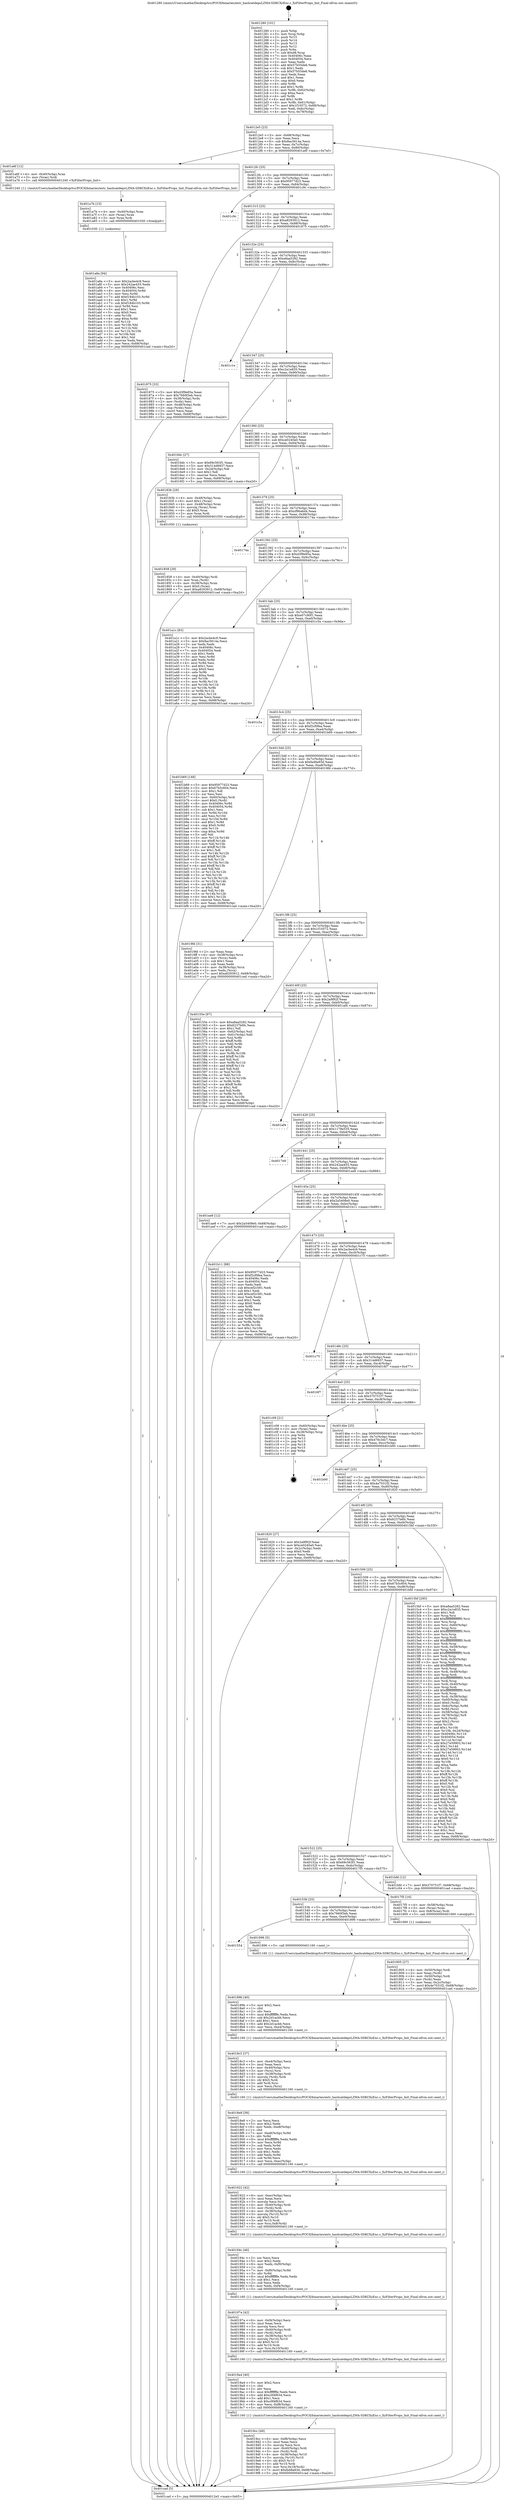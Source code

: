 digraph "0x401280" {
  label = "0x401280 (/mnt/c/Users/mathe/Desktop/tcc/POCII/binaries/extr_hashcatdepsLZMA-SDKCXzEnc.c_XzFilterProps_Init_Final-ollvm.out::main(0))"
  labelloc = "t"
  node[shape=record]

  Entry [label="",width=0.3,height=0.3,shape=circle,fillcolor=black,style=filled]
  "0x4012e5" [label="{
     0x4012e5 [23]\l
     | [instrs]\l
     &nbsp;&nbsp;0x4012e5 \<+3\>: mov -0x68(%rbp),%eax\l
     &nbsp;&nbsp;0x4012e8 \<+2\>: mov %eax,%ecx\l
     &nbsp;&nbsp;0x4012ea \<+6\>: sub $0x8ac5614a,%ecx\l
     &nbsp;&nbsp;0x4012f0 \<+3\>: mov %eax,-0x7c(%rbp)\l
     &nbsp;&nbsp;0x4012f3 \<+3\>: mov %ecx,-0x80(%rbp)\l
     &nbsp;&nbsp;0x4012f6 \<+6\>: je 0000000000401a6f \<main+0x7ef\>\l
  }"]
  "0x401a6f" [label="{
     0x401a6f [12]\l
     | [instrs]\l
     &nbsp;&nbsp;0x401a6f \<+4\>: mov -0x40(%rbp),%rax\l
     &nbsp;&nbsp;0x401a73 \<+3\>: mov (%rax),%rdi\l
     &nbsp;&nbsp;0x401a76 \<+5\>: call 0000000000401240 \<XzFilterProps_Init\>\l
     | [calls]\l
     &nbsp;&nbsp;0x401240 \{1\} (/mnt/c/Users/mathe/Desktop/tcc/POCII/binaries/extr_hashcatdepsLZMA-SDKCXzEnc.c_XzFilterProps_Init_Final-ollvm.out::XzFilterProps_Init)\l
  }"]
  "0x4012fc" [label="{
     0x4012fc [25]\l
     | [instrs]\l
     &nbsp;&nbsp;0x4012fc \<+5\>: jmp 0000000000401301 \<main+0x81\>\l
     &nbsp;&nbsp;0x401301 \<+3\>: mov -0x7c(%rbp),%eax\l
     &nbsp;&nbsp;0x401304 \<+5\>: sub $0x95977d23,%eax\l
     &nbsp;&nbsp;0x401309 \<+6\>: mov %eax,-0x84(%rbp)\l
     &nbsp;&nbsp;0x40130f \<+6\>: je 0000000000401c9c \<main+0xa1c\>\l
  }"]
  Exit [label="",width=0.3,height=0.3,shape=circle,fillcolor=black,style=filled,peripheries=2]
  "0x401c9c" [label="{
     0x401c9c\l
  }", style=dashed]
  "0x401315" [label="{
     0x401315 [25]\l
     | [instrs]\l
     &nbsp;&nbsp;0x401315 \<+5\>: jmp 000000000040131a \<main+0x9a\>\l
     &nbsp;&nbsp;0x40131a \<+3\>: mov -0x7c(%rbp),%eax\l
     &nbsp;&nbsp;0x40131d \<+5\>: sub $0xa8293912,%eax\l
     &nbsp;&nbsp;0x401322 \<+6\>: mov %eax,-0x88(%rbp)\l
     &nbsp;&nbsp;0x401328 \<+6\>: je 0000000000401875 \<main+0x5f5\>\l
  }"]
  "0x401a8a" [label="{
     0x401a8a [94]\l
     | [instrs]\l
     &nbsp;&nbsp;0x401a8a \<+5\>: mov $0x2acbe4c9,%ecx\l
     &nbsp;&nbsp;0x401a8f \<+5\>: mov $0x242ae455,%edx\l
     &nbsp;&nbsp;0x401a94 \<+7\>: mov 0x40406c,%esi\l
     &nbsp;&nbsp;0x401a9b \<+8\>: mov 0x404054,%r8d\l
     &nbsp;&nbsp;0x401aa3 \<+3\>: mov %esi,%r9d\l
     &nbsp;&nbsp;0x401aa6 \<+7\>: add $0xf184b103,%r9d\l
     &nbsp;&nbsp;0x401aad \<+4\>: sub $0x1,%r9d\l
     &nbsp;&nbsp;0x401ab1 \<+7\>: sub $0xf184b103,%r9d\l
     &nbsp;&nbsp;0x401ab8 \<+4\>: imul %r9d,%esi\l
     &nbsp;&nbsp;0x401abc \<+3\>: and $0x1,%esi\l
     &nbsp;&nbsp;0x401abf \<+3\>: cmp $0x0,%esi\l
     &nbsp;&nbsp;0x401ac2 \<+4\>: sete %r10b\l
     &nbsp;&nbsp;0x401ac6 \<+4\>: cmp $0xa,%r8d\l
     &nbsp;&nbsp;0x401aca \<+4\>: setl %r11b\l
     &nbsp;&nbsp;0x401ace \<+3\>: mov %r10b,%bl\l
     &nbsp;&nbsp;0x401ad1 \<+3\>: and %r11b,%bl\l
     &nbsp;&nbsp;0x401ad4 \<+3\>: xor %r11b,%r10b\l
     &nbsp;&nbsp;0x401ad7 \<+3\>: or %r10b,%bl\l
     &nbsp;&nbsp;0x401ada \<+3\>: test $0x1,%bl\l
     &nbsp;&nbsp;0x401add \<+3\>: cmovne %edx,%ecx\l
     &nbsp;&nbsp;0x401ae0 \<+3\>: mov %ecx,-0x68(%rbp)\l
     &nbsp;&nbsp;0x401ae3 \<+5\>: jmp 0000000000401cad \<main+0xa2d\>\l
  }"]
  "0x401875" [label="{
     0x401875 [33]\l
     | [instrs]\l
     &nbsp;&nbsp;0x401875 \<+5\>: mov $0xd3f9e85a,%eax\l
     &nbsp;&nbsp;0x40187a \<+5\>: mov $0x7660f3eb,%ecx\l
     &nbsp;&nbsp;0x40187f \<+4\>: mov -0x38(%rbp),%rdx\l
     &nbsp;&nbsp;0x401883 \<+2\>: mov (%rdx),%esi\l
     &nbsp;&nbsp;0x401885 \<+4\>: mov -0x48(%rbp),%rdx\l
     &nbsp;&nbsp;0x401889 \<+2\>: cmp (%rdx),%esi\l
     &nbsp;&nbsp;0x40188b \<+3\>: cmovl %ecx,%eax\l
     &nbsp;&nbsp;0x40188e \<+3\>: mov %eax,-0x68(%rbp)\l
     &nbsp;&nbsp;0x401891 \<+5\>: jmp 0000000000401cad \<main+0xa2d\>\l
  }"]
  "0x40132e" [label="{
     0x40132e [25]\l
     | [instrs]\l
     &nbsp;&nbsp;0x40132e \<+5\>: jmp 0000000000401333 \<main+0xb3\>\l
     &nbsp;&nbsp;0x401333 \<+3\>: mov -0x7c(%rbp),%eax\l
     &nbsp;&nbsp;0x401336 \<+5\>: sub $0xa8aa5282,%eax\l
     &nbsp;&nbsp;0x40133b \<+6\>: mov %eax,-0x8c(%rbp)\l
     &nbsp;&nbsp;0x401341 \<+6\>: je 0000000000401c1e \<main+0x99e\>\l
  }"]
  "0x401a7b" [label="{
     0x401a7b [15]\l
     | [instrs]\l
     &nbsp;&nbsp;0x401a7b \<+4\>: mov -0x40(%rbp),%rax\l
     &nbsp;&nbsp;0x401a7f \<+3\>: mov (%rax),%rax\l
     &nbsp;&nbsp;0x401a82 \<+3\>: mov %rax,%rdi\l
     &nbsp;&nbsp;0x401a85 \<+5\>: call 0000000000401030 \<free@plt\>\l
     | [calls]\l
     &nbsp;&nbsp;0x401030 \{1\} (unknown)\l
  }"]
  "0x401c1e" [label="{
     0x401c1e\l
  }", style=dashed]
  "0x401347" [label="{
     0x401347 [25]\l
     | [instrs]\l
     &nbsp;&nbsp;0x401347 \<+5\>: jmp 000000000040134c \<main+0xcc\>\l
     &nbsp;&nbsp;0x40134c \<+3\>: mov -0x7c(%rbp),%eax\l
     &nbsp;&nbsp;0x40134f \<+5\>: sub $0xc2a1e835,%eax\l
     &nbsp;&nbsp;0x401354 \<+6\>: mov %eax,-0x90(%rbp)\l
     &nbsp;&nbsp;0x40135a \<+6\>: je 00000000004016dc \<main+0x45c\>\l
  }"]
  "0x4019cc" [label="{
     0x4019cc [49]\l
     | [instrs]\l
     &nbsp;&nbsp;0x4019cc \<+6\>: mov -0xf8(%rbp),%ecx\l
     &nbsp;&nbsp;0x4019d2 \<+3\>: imul %eax,%ecx\l
     &nbsp;&nbsp;0x4019d5 \<+3\>: movslq %ecx,%rsi\l
     &nbsp;&nbsp;0x4019d8 \<+4\>: mov -0x40(%rbp),%rdi\l
     &nbsp;&nbsp;0x4019dc \<+3\>: mov (%rdi),%rdi\l
     &nbsp;&nbsp;0x4019df \<+4\>: mov -0x38(%rbp),%r10\l
     &nbsp;&nbsp;0x4019e3 \<+3\>: movslq (%r10),%r10\l
     &nbsp;&nbsp;0x4019e6 \<+4\>: shl $0x5,%r10\l
     &nbsp;&nbsp;0x4019ea \<+3\>: add %r10,%rdi\l
     &nbsp;&nbsp;0x4019ed \<+4\>: mov %rsi,0x18(%rdi)\l
     &nbsp;&nbsp;0x4019f1 \<+7\>: movl $0xfa48a93d,-0x68(%rbp)\l
     &nbsp;&nbsp;0x4019f8 \<+5\>: jmp 0000000000401cad \<main+0xa2d\>\l
  }"]
  "0x4016dc" [label="{
     0x4016dc [27]\l
     | [instrs]\l
     &nbsp;&nbsp;0x4016dc \<+5\>: mov $0x69c563f1,%eax\l
     &nbsp;&nbsp;0x4016e1 \<+5\>: mov $0x314d6937,%ecx\l
     &nbsp;&nbsp;0x4016e6 \<+3\>: mov -0x2d(%rbp),%dl\l
     &nbsp;&nbsp;0x4016e9 \<+3\>: test $0x1,%dl\l
     &nbsp;&nbsp;0x4016ec \<+3\>: cmovne %ecx,%eax\l
     &nbsp;&nbsp;0x4016ef \<+3\>: mov %eax,-0x68(%rbp)\l
     &nbsp;&nbsp;0x4016f2 \<+5\>: jmp 0000000000401cad \<main+0xa2d\>\l
  }"]
  "0x401360" [label="{
     0x401360 [25]\l
     | [instrs]\l
     &nbsp;&nbsp;0x401360 \<+5\>: jmp 0000000000401365 \<main+0xe5\>\l
     &nbsp;&nbsp;0x401365 \<+3\>: mov -0x7c(%rbp),%eax\l
     &nbsp;&nbsp;0x401368 \<+5\>: sub $0xce0240a0,%eax\l
     &nbsp;&nbsp;0x40136d \<+6\>: mov %eax,-0x94(%rbp)\l
     &nbsp;&nbsp;0x401373 \<+6\>: je 000000000040183b \<main+0x5bb\>\l
  }"]
  "0x4019a4" [label="{
     0x4019a4 [40]\l
     | [instrs]\l
     &nbsp;&nbsp;0x4019a4 \<+5\>: mov $0x2,%ecx\l
     &nbsp;&nbsp;0x4019a9 \<+1\>: cltd\l
     &nbsp;&nbsp;0x4019aa \<+2\>: idiv %ecx\l
     &nbsp;&nbsp;0x4019ac \<+6\>: imul $0xfffffffe,%edx,%ecx\l
     &nbsp;&nbsp;0x4019b2 \<+6\>: add $0xc0f4f634,%ecx\l
     &nbsp;&nbsp;0x4019b8 \<+3\>: add $0x1,%ecx\l
     &nbsp;&nbsp;0x4019bb \<+6\>: sub $0xc0f4f634,%ecx\l
     &nbsp;&nbsp;0x4019c1 \<+6\>: mov %ecx,-0xf8(%rbp)\l
     &nbsp;&nbsp;0x4019c7 \<+5\>: call 0000000000401160 \<next_i\>\l
     | [calls]\l
     &nbsp;&nbsp;0x401160 \{1\} (/mnt/c/Users/mathe/Desktop/tcc/POCII/binaries/extr_hashcatdepsLZMA-SDKCXzEnc.c_XzFilterProps_Init_Final-ollvm.out::next_i)\l
  }"]
  "0x40183b" [label="{
     0x40183b [29]\l
     | [instrs]\l
     &nbsp;&nbsp;0x40183b \<+4\>: mov -0x48(%rbp),%rax\l
     &nbsp;&nbsp;0x40183f \<+6\>: movl $0x1,(%rax)\l
     &nbsp;&nbsp;0x401845 \<+4\>: mov -0x48(%rbp),%rax\l
     &nbsp;&nbsp;0x401849 \<+3\>: movslq (%rax),%rax\l
     &nbsp;&nbsp;0x40184c \<+4\>: shl $0x5,%rax\l
     &nbsp;&nbsp;0x401850 \<+3\>: mov %rax,%rdi\l
     &nbsp;&nbsp;0x401853 \<+5\>: call 0000000000401050 \<malloc@plt\>\l
     | [calls]\l
     &nbsp;&nbsp;0x401050 \{1\} (unknown)\l
  }"]
  "0x401379" [label="{
     0x401379 [25]\l
     | [instrs]\l
     &nbsp;&nbsp;0x401379 \<+5\>: jmp 000000000040137e \<main+0xfe\>\l
     &nbsp;&nbsp;0x40137e \<+3\>: mov -0x7c(%rbp),%eax\l
     &nbsp;&nbsp;0x401381 \<+5\>: sub $0xcf96a6d4,%eax\l
     &nbsp;&nbsp;0x401386 \<+6\>: mov %eax,-0x98(%rbp)\l
     &nbsp;&nbsp;0x40138c \<+6\>: je 000000000040174a \<main+0x4ca\>\l
  }"]
  "0x40197a" [label="{
     0x40197a [42]\l
     | [instrs]\l
     &nbsp;&nbsp;0x40197a \<+6\>: mov -0xf4(%rbp),%ecx\l
     &nbsp;&nbsp;0x401980 \<+3\>: imul %eax,%ecx\l
     &nbsp;&nbsp;0x401983 \<+3\>: movslq %ecx,%rsi\l
     &nbsp;&nbsp;0x401986 \<+4\>: mov -0x40(%rbp),%rdi\l
     &nbsp;&nbsp;0x40198a \<+3\>: mov (%rdi),%rdi\l
     &nbsp;&nbsp;0x40198d \<+4\>: mov -0x38(%rbp),%r10\l
     &nbsp;&nbsp;0x401991 \<+3\>: movslq (%r10),%r10\l
     &nbsp;&nbsp;0x401994 \<+4\>: shl $0x5,%r10\l
     &nbsp;&nbsp;0x401998 \<+3\>: add %r10,%rdi\l
     &nbsp;&nbsp;0x40199b \<+4\>: mov %rsi,0x10(%rdi)\l
     &nbsp;&nbsp;0x40199f \<+5\>: call 0000000000401160 \<next_i\>\l
     | [calls]\l
     &nbsp;&nbsp;0x401160 \{1\} (/mnt/c/Users/mathe/Desktop/tcc/POCII/binaries/extr_hashcatdepsLZMA-SDKCXzEnc.c_XzFilterProps_Init_Final-ollvm.out::next_i)\l
  }"]
  "0x40174a" [label="{
     0x40174a\l
  }", style=dashed]
  "0x401392" [label="{
     0x401392 [25]\l
     | [instrs]\l
     &nbsp;&nbsp;0x401392 \<+5\>: jmp 0000000000401397 \<main+0x117\>\l
     &nbsp;&nbsp;0x401397 \<+3\>: mov -0x7c(%rbp),%eax\l
     &nbsp;&nbsp;0x40139a \<+5\>: sub $0xd3f9e85a,%eax\l
     &nbsp;&nbsp;0x40139f \<+6\>: mov %eax,-0x9c(%rbp)\l
     &nbsp;&nbsp;0x4013a5 \<+6\>: je 0000000000401a1c \<main+0x79c\>\l
  }"]
  "0x40194c" [label="{
     0x40194c [46]\l
     | [instrs]\l
     &nbsp;&nbsp;0x40194c \<+2\>: xor %ecx,%ecx\l
     &nbsp;&nbsp;0x40194e \<+5\>: mov $0x2,%edx\l
     &nbsp;&nbsp;0x401953 \<+6\>: mov %edx,-0xf0(%rbp)\l
     &nbsp;&nbsp;0x401959 \<+1\>: cltd\l
     &nbsp;&nbsp;0x40195a \<+7\>: mov -0xf0(%rbp),%r8d\l
     &nbsp;&nbsp;0x401961 \<+3\>: idiv %r8d\l
     &nbsp;&nbsp;0x401964 \<+6\>: imul $0xfffffffe,%edx,%edx\l
     &nbsp;&nbsp;0x40196a \<+3\>: sub $0x1,%ecx\l
     &nbsp;&nbsp;0x40196d \<+2\>: sub %ecx,%edx\l
     &nbsp;&nbsp;0x40196f \<+6\>: mov %edx,-0xf4(%rbp)\l
     &nbsp;&nbsp;0x401975 \<+5\>: call 0000000000401160 \<next_i\>\l
     | [calls]\l
     &nbsp;&nbsp;0x401160 \{1\} (/mnt/c/Users/mathe/Desktop/tcc/POCII/binaries/extr_hashcatdepsLZMA-SDKCXzEnc.c_XzFilterProps_Init_Final-ollvm.out::next_i)\l
  }"]
  "0x401a1c" [label="{
     0x401a1c [83]\l
     | [instrs]\l
     &nbsp;&nbsp;0x401a1c \<+5\>: mov $0x2acbe4c9,%eax\l
     &nbsp;&nbsp;0x401a21 \<+5\>: mov $0x8ac5614a,%ecx\l
     &nbsp;&nbsp;0x401a26 \<+2\>: xor %edx,%edx\l
     &nbsp;&nbsp;0x401a28 \<+7\>: mov 0x40406c,%esi\l
     &nbsp;&nbsp;0x401a2f \<+7\>: mov 0x404054,%edi\l
     &nbsp;&nbsp;0x401a36 \<+3\>: sub $0x1,%edx\l
     &nbsp;&nbsp;0x401a39 \<+3\>: mov %esi,%r8d\l
     &nbsp;&nbsp;0x401a3c \<+3\>: add %edx,%r8d\l
     &nbsp;&nbsp;0x401a3f \<+4\>: imul %r8d,%esi\l
     &nbsp;&nbsp;0x401a43 \<+3\>: and $0x1,%esi\l
     &nbsp;&nbsp;0x401a46 \<+3\>: cmp $0x0,%esi\l
     &nbsp;&nbsp;0x401a49 \<+4\>: sete %r9b\l
     &nbsp;&nbsp;0x401a4d \<+3\>: cmp $0xa,%edi\l
     &nbsp;&nbsp;0x401a50 \<+4\>: setl %r10b\l
     &nbsp;&nbsp;0x401a54 \<+3\>: mov %r9b,%r11b\l
     &nbsp;&nbsp;0x401a57 \<+3\>: and %r10b,%r11b\l
     &nbsp;&nbsp;0x401a5a \<+3\>: xor %r10b,%r9b\l
     &nbsp;&nbsp;0x401a5d \<+3\>: or %r9b,%r11b\l
     &nbsp;&nbsp;0x401a60 \<+4\>: test $0x1,%r11b\l
     &nbsp;&nbsp;0x401a64 \<+3\>: cmovne %ecx,%eax\l
     &nbsp;&nbsp;0x401a67 \<+3\>: mov %eax,-0x68(%rbp)\l
     &nbsp;&nbsp;0x401a6a \<+5\>: jmp 0000000000401cad \<main+0xa2d\>\l
  }"]
  "0x4013ab" [label="{
     0x4013ab [25]\l
     | [instrs]\l
     &nbsp;&nbsp;0x4013ab \<+5\>: jmp 00000000004013b0 \<main+0x130\>\l
     &nbsp;&nbsp;0x4013b0 \<+3\>: mov -0x7c(%rbp),%eax\l
     &nbsp;&nbsp;0x4013b3 \<+5\>: sub $0xe07c90f1,%eax\l
     &nbsp;&nbsp;0x4013b8 \<+6\>: mov %eax,-0xa0(%rbp)\l
     &nbsp;&nbsp;0x4013be \<+6\>: je 0000000000401c5a \<main+0x9da\>\l
  }"]
  "0x401922" [label="{
     0x401922 [42]\l
     | [instrs]\l
     &nbsp;&nbsp;0x401922 \<+6\>: mov -0xec(%rbp),%ecx\l
     &nbsp;&nbsp;0x401928 \<+3\>: imul %eax,%ecx\l
     &nbsp;&nbsp;0x40192b \<+3\>: movslq %ecx,%rsi\l
     &nbsp;&nbsp;0x40192e \<+4\>: mov -0x40(%rbp),%rdi\l
     &nbsp;&nbsp;0x401932 \<+3\>: mov (%rdi),%rdi\l
     &nbsp;&nbsp;0x401935 \<+4\>: mov -0x38(%rbp),%r10\l
     &nbsp;&nbsp;0x401939 \<+3\>: movslq (%r10),%r10\l
     &nbsp;&nbsp;0x40193c \<+4\>: shl $0x5,%r10\l
     &nbsp;&nbsp;0x401940 \<+3\>: add %r10,%rdi\l
     &nbsp;&nbsp;0x401943 \<+4\>: mov %rsi,0x8(%rdi)\l
     &nbsp;&nbsp;0x401947 \<+5\>: call 0000000000401160 \<next_i\>\l
     | [calls]\l
     &nbsp;&nbsp;0x401160 \{1\} (/mnt/c/Users/mathe/Desktop/tcc/POCII/binaries/extr_hashcatdepsLZMA-SDKCXzEnc.c_XzFilterProps_Init_Final-ollvm.out::next_i)\l
  }"]
  "0x401c5a" [label="{
     0x401c5a\l
  }", style=dashed]
  "0x4013c4" [label="{
     0x4013c4 [25]\l
     | [instrs]\l
     &nbsp;&nbsp;0x4013c4 \<+5\>: jmp 00000000004013c9 \<main+0x149\>\l
     &nbsp;&nbsp;0x4013c9 \<+3\>: mov -0x7c(%rbp),%eax\l
     &nbsp;&nbsp;0x4013cc \<+5\>: sub $0xf2cf0fea,%eax\l
     &nbsp;&nbsp;0x4013d1 \<+6\>: mov %eax,-0xa4(%rbp)\l
     &nbsp;&nbsp;0x4013d7 \<+6\>: je 0000000000401b69 \<main+0x8e9\>\l
  }"]
  "0x4018e8" [label="{
     0x4018e8 [58]\l
     | [instrs]\l
     &nbsp;&nbsp;0x4018e8 \<+2\>: xor %ecx,%ecx\l
     &nbsp;&nbsp;0x4018ea \<+5\>: mov $0x2,%edx\l
     &nbsp;&nbsp;0x4018ef \<+6\>: mov %edx,-0xe8(%rbp)\l
     &nbsp;&nbsp;0x4018f5 \<+1\>: cltd\l
     &nbsp;&nbsp;0x4018f6 \<+7\>: mov -0xe8(%rbp),%r8d\l
     &nbsp;&nbsp;0x4018fd \<+3\>: idiv %r8d\l
     &nbsp;&nbsp;0x401900 \<+6\>: imul $0xfffffffe,%edx,%edx\l
     &nbsp;&nbsp;0x401906 \<+3\>: mov %ecx,%r9d\l
     &nbsp;&nbsp;0x401909 \<+3\>: sub %edx,%r9d\l
     &nbsp;&nbsp;0x40190c \<+2\>: mov %ecx,%edx\l
     &nbsp;&nbsp;0x40190e \<+3\>: sub $0x1,%edx\l
     &nbsp;&nbsp;0x401911 \<+3\>: add %edx,%r9d\l
     &nbsp;&nbsp;0x401914 \<+3\>: sub %r9d,%ecx\l
     &nbsp;&nbsp;0x401917 \<+6\>: mov %ecx,-0xec(%rbp)\l
     &nbsp;&nbsp;0x40191d \<+5\>: call 0000000000401160 \<next_i\>\l
     | [calls]\l
     &nbsp;&nbsp;0x401160 \{1\} (/mnt/c/Users/mathe/Desktop/tcc/POCII/binaries/extr_hashcatdepsLZMA-SDKCXzEnc.c_XzFilterProps_Init_Final-ollvm.out::next_i)\l
  }"]
  "0x401b69" [label="{
     0x401b69 [148]\l
     | [instrs]\l
     &nbsp;&nbsp;0x401b69 \<+5\>: mov $0x95977d23,%eax\l
     &nbsp;&nbsp;0x401b6e \<+5\>: mov $0x67b5c604,%ecx\l
     &nbsp;&nbsp;0x401b73 \<+2\>: mov $0x1,%dl\l
     &nbsp;&nbsp;0x401b75 \<+2\>: xor %esi,%esi\l
     &nbsp;&nbsp;0x401b77 \<+4\>: mov -0x60(%rbp),%rdi\l
     &nbsp;&nbsp;0x401b7b \<+6\>: movl $0x0,(%rdi)\l
     &nbsp;&nbsp;0x401b81 \<+8\>: mov 0x40406c,%r8d\l
     &nbsp;&nbsp;0x401b89 \<+8\>: mov 0x404054,%r9d\l
     &nbsp;&nbsp;0x401b91 \<+3\>: sub $0x1,%esi\l
     &nbsp;&nbsp;0x401b94 \<+3\>: mov %r8d,%r10d\l
     &nbsp;&nbsp;0x401b97 \<+3\>: add %esi,%r10d\l
     &nbsp;&nbsp;0x401b9a \<+4\>: imul %r10d,%r8d\l
     &nbsp;&nbsp;0x401b9e \<+4\>: and $0x1,%r8d\l
     &nbsp;&nbsp;0x401ba2 \<+4\>: cmp $0x0,%r8d\l
     &nbsp;&nbsp;0x401ba6 \<+4\>: sete %r11b\l
     &nbsp;&nbsp;0x401baa \<+4\>: cmp $0xa,%r9d\l
     &nbsp;&nbsp;0x401bae \<+3\>: setl %bl\l
     &nbsp;&nbsp;0x401bb1 \<+3\>: mov %r11b,%r14b\l
     &nbsp;&nbsp;0x401bb4 \<+4\>: xor $0xff,%r14b\l
     &nbsp;&nbsp;0x401bb8 \<+3\>: mov %bl,%r15b\l
     &nbsp;&nbsp;0x401bbb \<+4\>: xor $0xff,%r15b\l
     &nbsp;&nbsp;0x401bbf \<+3\>: xor $0x1,%dl\l
     &nbsp;&nbsp;0x401bc2 \<+3\>: mov %r14b,%r12b\l
     &nbsp;&nbsp;0x401bc5 \<+4\>: and $0xff,%r12b\l
     &nbsp;&nbsp;0x401bc9 \<+3\>: and %dl,%r11b\l
     &nbsp;&nbsp;0x401bcc \<+3\>: mov %r15b,%r13b\l
     &nbsp;&nbsp;0x401bcf \<+4\>: and $0xff,%r13b\l
     &nbsp;&nbsp;0x401bd3 \<+2\>: and %dl,%bl\l
     &nbsp;&nbsp;0x401bd5 \<+3\>: or %r11b,%r12b\l
     &nbsp;&nbsp;0x401bd8 \<+3\>: or %bl,%r13b\l
     &nbsp;&nbsp;0x401bdb \<+3\>: xor %r13b,%r12b\l
     &nbsp;&nbsp;0x401bde \<+3\>: or %r15b,%r14b\l
     &nbsp;&nbsp;0x401be1 \<+4\>: xor $0xff,%r14b\l
     &nbsp;&nbsp;0x401be5 \<+3\>: or $0x1,%dl\l
     &nbsp;&nbsp;0x401be8 \<+3\>: and %dl,%r14b\l
     &nbsp;&nbsp;0x401beb \<+3\>: or %r14b,%r12b\l
     &nbsp;&nbsp;0x401bee \<+4\>: test $0x1,%r12b\l
     &nbsp;&nbsp;0x401bf2 \<+3\>: cmovne %ecx,%eax\l
     &nbsp;&nbsp;0x401bf5 \<+3\>: mov %eax,-0x68(%rbp)\l
     &nbsp;&nbsp;0x401bf8 \<+5\>: jmp 0000000000401cad \<main+0xa2d\>\l
  }"]
  "0x4013dd" [label="{
     0x4013dd [25]\l
     | [instrs]\l
     &nbsp;&nbsp;0x4013dd \<+5\>: jmp 00000000004013e2 \<main+0x162\>\l
     &nbsp;&nbsp;0x4013e2 \<+3\>: mov -0x7c(%rbp),%eax\l
     &nbsp;&nbsp;0x4013e5 \<+5\>: sub $0xfa48a93d,%eax\l
     &nbsp;&nbsp;0x4013ea \<+6\>: mov %eax,-0xa8(%rbp)\l
     &nbsp;&nbsp;0x4013f0 \<+6\>: je 00000000004019fd \<main+0x77d\>\l
  }"]
  "0x4018c3" [label="{
     0x4018c3 [37]\l
     | [instrs]\l
     &nbsp;&nbsp;0x4018c3 \<+6\>: mov -0xe4(%rbp),%ecx\l
     &nbsp;&nbsp;0x4018c9 \<+3\>: imul %eax,%ecx\l
     &nbsp;&nbsp;0x4018cc \<+4\>: mov -0x40(%rbp),%rsi\l
     &nbsp;&nbsp;0x4018d0 \<+3\>: mov (%rsi),%rsi\l
     &nbsp;&nbsp;0x4018d3 \<+4\>: mov -0x38(%rbp),%rdi\l
     &nbsp;&nbsp;0x4018d7 \<+3\>: movslq (%rdi),%rdi\l
     &nbsp;&nbsp;0x4018da \<+4\>: shl $0x5,%rdi\l
     &nbsp;&nbsp;0x4018de \<+3\>: add %rdi,%rsi\l
     &nbsp;&nbsp;0x4018e1 \<+2\>: mov %ecx,(%rsi)\l
     &nbsp;&nbsp;0x4018e3 \<+5\>: call 0000000000401160 \<next_i\>\l
     | [calls]\l
     &nbsp;&nbsp;0x401160 \{1\} (/mnt/c/Users/mathe/Desktop/tcc/POCII/binaries/extr_hashcatdepsLZMA-SDKCXzEnc.c_XzFilterProps_Init_Final-ollvm.out::next_i)\l
  }"]
  "0x4019fd" [label="{
     0x4019fd [31]\l
     | [instrs]\l
     &nbsp;&nbsp;0x4019fd \<+2\>: xor %eax,%eax\l
     &nbsp;&nbsp;0x4019ff \<+4\>: mov -0x38(%rbp),%rcx\l
     &nbsp;&nbsp;0x401a03 \<+2\>: mov (%rcx),%edx\l
     &nbsp;&nbsp;0x401a05 \<+3\>: sub $0x1,%eax\l
     &nbsp;&nbsp;0x401a08 \<+2\>: sub %eax,%edx\l
     &nbsp;&nbsp;0x401a0a \<+4\>: mov -0x38(%rbp),%rcx\l
     &nbsp;&nbsp;0x401a0e \<+2\>: mov %edx,(%rcx)\l
     &nbsp;&nbsp;0x401a10 \<+7\>: movl $0xa8293912,-0x68(%rbp)\l
     &nbsp;&nbsp;0x401a17 \<+5\>: jmp 0000000000401cad \<main+0xa2d\>\l
  }"]
  "0x4013f6" [label="{
     0x4013f6 [25]\l
     | [instrs]\l
     &nbsp;&nbsp;0x4013f6 \<+5\>: jmp 00000000004013fb \<main+0x17b\>\l
     &nbsp;&nbsp;0x4013fb \<+3\>: mov -0x7c(%rbp),%eax\l
     &nbsp;&nbsp;0x4013fe \<+5\>: sub $0x1f10572,%eax\l
     &nbsp;&nbsp;0x401403 \<+6\>: mov %eax,-0xac(%rbp)\l
     &nbsp;&nbsp;0x401409 \<+6\>: je 000000000040155e \<main+0x2de\>\l
  }"]
  "0x40189b" [label="{
     0x40189b [40]\l
     | [instrs]\l
     &nbsp;&nbsp;0x40189b \<+5\>: mov $0x2,%ecx\l
     &nbsp;&nbsp;0x4018a0 \<+1\>: cltd\l
     &nbsp;&nbsp;0x4018a1 \<+2\>: idiv %ecx\l
     &nbsp;&nbsp;0x4018a3 \<+6\>: imul $0xfffffffe,%edx,%ecx\l
     &nbsp;&nbsp;0x4018a9 \<+6\>: sub $0x2d1acbb,%ecx\l
     &nbsp;&nbsp;0x4018af \<+3\>: add $0x1,%ecx\l
     &nbsp;&nbsp;0x4018b2 \<+6\>: add $0x2d1acbb,%ecx\l
     &nbsp;&nbsp;0x4018b8 \<+6\>: mov %ecx,-0xe4(%rbp)\l
     &nbsp;&nbsp;0x4018be \<+5\>: call 0000000000401160 \<next_i\>\l
     | [calls]\l
     &nbsp;&nbsp;0x401160 \{1\} (/mnt/c/Users/mathe/Desktop/tcc/POCII/binaries/extr_hashcatdepsLZMA-SDKCXzEnc.c_XzFilterProps_Init_Final-ollvm.out::next_i)\l
  }"]
  "0x40155e" [label="{
     0x40155e [97]\l
     | [instrs]\l
     &nbsp;&nbsp;0x40155e \<+5\>: mov $0xa8aa5282,%eax\l
     &nbsp;&nbsp;0x401563 \<+5\>: mov $0x6237b6fc,%ecx\l
     &nbsp;&nbsp;0x401568 \<+2\>: mov $0x1,%dl\l
     &nbsp;&nbsp;0x40156a \<+4\>: mov -0x62(%rbp),%sil\l
     &nbsp;&nbsp;0x40156e \<+4\>: mov -0x61(%rbp),%dil\l
     &nbsp;&nbsp;0x401572 \<+3\>: mov %sil,%r8b\l
     &nbsp;&nbsp;0x401575 \<+4\>: xor $0xff,%r8b\l
     &nbsp;&nbsp;0x401579 \<+3\>: mov %dil,%r9b\l
     &nbsp;&nbsp;0x40157c \<+4\>: xor $0xff,%r9b\l
     &nbsp;&nbsp;0x401580 \<+3\>: xor $0x1,%dl\l
     &nbsp;&nbsp;0x401583 \<+3\>: mov %r8b,%r10b\l
     &nbsp;&nbsp;0x401586 \<+4\>: and $0xff,%r10b\l
     &nbsp;&nbsp;0x40158a \<+3\>: and %dl,%sil\l
     &nbsp;&nbsp;0x40158d \<+3\>: mov %r9b,%r11b\l
     &nbsp;&nbsp;0x401590 \<+4\>: and $0xff,%r11b\l
     &nbsp;&nbsp;0x401594 \<+3\>: and %dl,%dil\l
     &nbsp;&nbsp;0x401597 \<+3\>: or %sil,%r10b\l
     &nbsp;&nbsp;0x40159a \<+3\>: or %dil,%r11b\l
     &nbsp;&nbsp;0x40159d \<+3\>: xor %r11b,%r10b\l
     &nbsp;&nbsp;0x4015a0 \<+3\>: or %r9b,%r8b\l
     &nbsp;&nbsp;0x4015a3 \<+4\>: xor $0xff,%r8b\l
     &nbsp;&nbsp;0x4015a7 \<+3\>: or $0x1,%dl\l
     &nbsp;&nbsp;0x4015aa \<+3\>: and %dl,%r8b\l
     &nbsp;&nbsp;0x4015ad \<+3\>: or %r8b,%r10b\l
     &nbsp;&nbsp;0x4015b0 \<+4\>: test $0x1,%r10b\l
     &nbsp;&nbsp;0x4015b4 \<+3\>: cmovne %ecx,%eax\l
     &nbsp;&nbsp;0x4015b7 \<+3\>: mov %eax,-0x68(%rbp)\l
     &nbsp;&nbsp;0x4015ba \<+5\>: jmp 0000000000401cad \<main+0xa2d\>\l
  }"]
  "0x40140f" [label="{
     0x40140f [25]\l
     | [instrs]\l
     &nbsp;&nbsp;0x40140f \<+5\>: jmp 0000000000401414 \<main+0x194\>\l
     &nbsp;&nbsp;0x401414 \<+3\>: mov -0x7c(%rbp),%eax\l
     &nbsp;&nbsp;0x401417 \<+5\>: sub $0x2a9f92f,%eax\l
     &nbsp;&nbsp;0x40141c \<+6\>: mov %eax,-0xb0(%rbp)\l
     &nbsp;&nbsp;0x401422 \<+6\>: je 0000000000401af4 \<main+0x874\>\l
  }"]
  "0x401cad" [label="{
     0x401cad [5]\l
     | [instrs]\l
     &nbsp;&nbsp;0x401cad \<+5\>: jmp 00000000004012e5 \<main+0x65\>\l
  }"]
  "0x401280" [label="{
     0x401280 [101]\l
     | [instrs]\l
     &nbsp;&nbsp;0x401280 \<+1\>: push %rbp\l
     &nbsp;&nbsp;0x401281 \<+3\>: mov %rsp,%rbp\l
     &nbsp;&nbsp;0x401284 \<+2\>: push %r15\l
     &nbsp;&nbsp;0x401286 \<+2\>: push %r14\l
     &nbsp;&nbsp;0x401288 \<+2\>: push %r13\l
     &nbsp;&nbsp;0x40128a \<+2\>: push %r12\l
     &nbsp;&nbsp;0x40128c \<+1\>: push %rbx\l
     &nbsp;&nbsp;0x40128d \<+7\>: sub $0xd8,%rsp\l
     &nbsp;&nbsp;0x401294 \<+7\>: mov 0x40406c,%eax\l
     &nbsp;&nbsp;0x40129b \<+7\>: mov 0x404054,%ecx\l
     &nbsp;&nbsp;0x4012a2 \<+2\>: mov %eax,%edx\l
     &nbsp;&nbsp;0x4012a4 \<+6\>: add $0x57b55de6,%edx\l
     &nbsp;&nbsp;0x4012aa \<+3\>: sub $0x1,%edx\l
     &nbsp;&nbsp;0x4012ad \<+6\>: sub $0x57b55de6,%edx\l
     &nbsp;&nbsp;0x4012b3 \<+3\>: imul %edx,%eax\l
     &nbsp;&nbsp;0x4012b6 \<+3\>: and $0x1,%eax\l
     &nbsp;&nbsp;0x4012b9 \<+3\>: cmp $0x0,%eax\l
     &nbsp;&nbsp;0x4012bc \<+4\>: sete %r8b\l
     &nbsp;&nbsp;0x4012c0 \<+4\>: and $0x1,%r8b\l
     &nbsp;&nbsp;0x4012c4 \<+4\>: mov %r8b,-0x62(%rbp)\l
     &nbsp;&nbsp;0x4012c8 \<+3\>: cmp $0xa,%ecx\l
     &nbsp;&nbsp;0x4012cb \<+4\>: setl %r8b\l
     &nbsp;&nbsp;0x4012cf \<+4\>: and $0x1,%r8b\l
     &nbsp;&nbsp;0x4012d3 \<+4\>: mov %r8b,-0x61(%rbp)\l
     &nbsp;&nbsp;0x4012d7 \<+7\>: movl $0x1f10572,-0x68(%rbp)\l
     &nbsp;&nbsp;0x4012de \<+3\>: mov %edi,-0x6c(%rbp)\l
     &nbsp;&nbsp;0x4012e1 \<+4\>: mov %rsi,-0x78(%rbp)\l
  }"]
  "0x401554" [label="{
     0x401554\l
  }", style=dashed]
  "0x401af4" [label="{
     0x401af4\l
  }", style=dashed]
  "0x401428" [label="{
     0x401428 [25]\l
     | [instrs]\l
     &nbsp;&nbsp;0x401428 \<+5\>: jmp 000000000040142d \<main+0x1ad\>\l
     &nbsp;&nbsp;0x40142d \<+3\>: mov -0x7c(%rbp),%eax\l
     &nbsp;&nbsp;0x401430 \<+5\>: sub $0x1178e535,%eax\l
     &nbsp;&nbsp;0x401435 \<+6\>: mov %eax,-0xb4(%rbp)\l
     &nbsp;&nbsp;0x40143b \<+6\>: je 00000000004017e9 \<main+0x569\>\l
  }"]
  "0x401896" [label="{
     0x401896 [5]\l
     | [instrs]\l
     &nbsp;&nbsp;0x401896 \<+5\>: call 0000000000401160 \<next_i\>\l
     | [calls]\l
     &nbsp;&nbsp;0x401160 \{1\} (/mnt/c/Users/mathe/Desktop/tcc/POCII/binaries/extr_hashcatdepsLZMA-SDKCXzEnc.c_XzFilterProps_Init_Final-ollvm.out::next_i)\l
  }"]
  "0x4017e9" [label="{
     0x4017e9\l
  }", style=dashed]
  "0x401441" [label="{
     0x401441 [25]\l
     | [instrs]\l
     &nbsp;&nbsp;0x401441 \<+5\>: jmp 0000000000401446 \<main+0x1c6\>\l
     &nbsp;&nbsp;0x401446 \<+3\>: mov -0x7c(%rbp),%eax\l
     &nbsp;&nbsp;0x401449 \<+5\>: sub $0x242ae455,%eax\l
     &nbsp;&nbsp;0x40144e \<+6\>: mov %eax,-0xb8(%rbp)\l
     &nbsp;&nbsp;0x401454 \<+6\>: je 0000000000401ae8 \<main+0x868\>\l
  }"]
  "0x401858" [label="{
     0x401858 [29]\l
     | [instrs]\l
     &nbsp;&nbsp;0x401858 \<+4\>: mov -0x40(%rbp),%rdi\l
     &nbsp;&nbsp;0x40185c \<+3\>: mov %rax,(%rdi)\l
     &nbsp;&nbsp;0x40185f \<+4\>: mov -0x38(%rbp),%rax\l
     &nbsp;&nbsp;0x401863 \<+6\>: movl $0x0,(%rax)\l
     &nbsp;&nbsp;0x401869 \<+7\>: movl $0xa8293912,-0x68(%rbp)\l
     &nbsp;&nbsp;0x401870 \<+5\>: jmp 0000000000401cad \<main+0xa2d\>\l
  }"]
  "0x401ae8" [label="{
     0x401ae8 [12]\l
     | [instrs]\l
     &nbsp;&nbsp;0x401ae8 \<+7\>: movl $0x2a5408e0,-0x68(%rbp)\l
     &nbsp;&nbsp;0x401aef \<+5\>: jmp 0000000000401cad \<main+0xa2d\>\l
  }"]
  "0x40145a" [label="{
     0x40145a [25]\l
     | [instrs]\l
     &nbsp;&nbsp;0x40145a \<+5\>: jmp 000000000040145f \<main+0x1df\>\l
     &nbsp;&nbsp;0x40145f \<+3\>: mov -0x7c(%rbp),%eax\l
     &nbsp;&nbsp;0x401462 \<+5\>: sub $0x2a5408e0,%eax\l
     &nbsp;&nbsp;0x401467 \<+6\>: mov %eax,-0xbc(%rbp)\l
     &nbsp;&nbsp;0x40146d \<+6\>: je 0000000000401b11 \<main+0x891\>\l
  }"]
  "0x401805" [label="{
     0x401805 [27]\l
     | [instrs]\l
     &nbsp;&nbsp;0x401805 \<+4\>: mov -0x50(%rbp),%rdi\l
     &nbsp;&nbsp;0x401809 \<+2\>: mov %eax,(%rdi)\l
     &nbsp;&nbsp;0x40180b \<+4\>: mov -0x50(%rbp),%rdi\l
     &nbsp;&nbsp;0x40180f \<+2\>: mov (%rdi),%eax\l
     &nbsp;&nbsp;0x401811 \<+3\>: mov %eax,-0x2c(%rbp)\l
     &nbsp;&nbsp;0x401814 \<+7\>: movl $0x4e7031f2,-0x68(%rbp)\l
     &nbsp;&nbsp;0x40181b \<+5\>: jmp 0000000000401cad \<main+0xa2d\>\l
  }"]
  "0x401b11" [label="{
     0x401b11 [88]\l
     | [instrs]\l
     &nbsp;&nbsp;0x401b11 \<+5\>: mov $0x95977d23,%eax\l
     &nbsp;&nbsp;0x401b16 \<+5\>: mov $0xf2cf0fea,%ecx\l
     &nbsp;&nbsp;0x401b1b \<+7\>: mov 0x40406c,%edx\l
     &nbsp;&nbsp;0x401b22 \<+7\>: mov 0x404054,%esi\l
     &nbsp;&nbsp;0x401b29 \<+2\>: mov %edx,%edi\l
     &nbsp;&nbsp;0x401b2b \<+6\>: sub $0xcef2c581,%edi\l
     &nbsp;&nbsp;0x401b31 \<+3\>: sub $0x1,%edi\l
     &nbsp;&nbsp;0x401b34 \<+6\>: add $0xcef2c581,%edi\l
     &nbsp;&nbsp;0x401b3a \<+3\>: imul %edi,%edx\l
     &nbsp;&nbsp;0x401b3d \<+3\>: and $0x1,%edx\l
     &nbsp;&nbsp;0x401b40 \<+3\>: cmp $0x0,%edx\l
     &nbsp;&nbsp;0x401b43 \<+4\>: sete %r8b\l
     &nbsp;&nbsp;0x401b47 \<+3\>: cmp $0xa,%esi\l
     &nbsp;&nbsp;0x401b4a \<+4\>: setl %r9b\l
     &nbsp;&nbsp;0x401b4e \<+3\>: mov %r8b,%r10b\l
     &nbsp;&nbsp;0x401b51 \<+3\>: and %r9b,%r10b\l
     &nbsp;&nbsp;0x401b54 \<+3\>: xor %r9b,%r8b\l
     &nbsp;&nbsp;0x401b57 \<+3\>: or %r8b,%r10b\l
     &nbsp;&nbsp;0x401b5a \<+4\>: test $0x1,%r10b\l
     &nbsp;&nbsp;0x401b5e \<+3\>: cmovne %ecx,%eax\l
     &nbsp;&nbsp;0x401b61 \<+3\>: mov %eax,-0x68(%rbp)\l
     &nbsp;&nbsp;0x401b64 \<+5\>: jmp 0000000000401cad \<main+0xa2d\>\l
  }"]
  "0x401473" [label="{
     0x401473 [25]\l
     | [instrs]\l
     &nbsp;&nbsp;0x401473 \<+5\>: jmp 0000000000401478 \<main+0x1f8\>\l
     &nbsp;&nbsp;0x401478 \<+3\>: mov -0x7c(%rbp),%eax\l
     &nbsp;&nbsp;0x40147b \<+5\>: sub $0x2acbe4c9,%eax\l
     &nbsp;&nbsp;0x401480 \<+6\>: mov %eax,-0xc0(%rbp)\l
     &nbsp;&nbsp;0x401486 \<+6\>: je 0000000000401c75 \<main+0x9f5\>\l
  }"]
  "0x40153b" [label="{
     0x40153b [25]\l
     | [instrs]\l
     &nbsp;&nbsp;0x40153b \<+5\>: jmp 0000000000401540 \<main+0x2c0\>\l
     &nbsp;&nbsp;0x401540 \<+3\>: mov -0x7c(%rbp),%eax\l
     &nbsp;&nbsp;0x401543 \<+5\>: sub $0x7660f3eb,%eax\l
     &nbsp;&nbsp;0x401548 \<+6\>: mov %eax,-0xe0(%rbp)\l
     &nbsp;&nbsp;0x40154e \<+6\>: je 0000000000401896 \<main+0x616\>\l
  }"]
  "0x401c75" [label="{
     0x401c75\l
  }", style=dashed]
  "0x40148c" [label="{
     0x40148c [25]\l
     | [instrs]\l
     &nbsp;&nbsp;0x40148c \<+5\>: jmp 0000000000401491 \<main+0x211\>\l
     &nbsp;&nbsp;0x401491 \<+3\>: mov -0x7c(%rbp),%eax\l
     &nbsp;&nbsp;0x401494 \<+5\>: sub $0x314d6937,%eax\l
     &nbsp;&nbsp;0x401499 \<+6\>: mov %eax,-0xc4(%rbp)\l
     &nbsp;&nbsp;0x40149f \<+6\>: je 00000000004016f7 \<main+0x477\>\l
  }"]
  "0x4017f5" [label="{
     0x4017f5 [16]\l
     | [instrs]\l
     &nbsp;&nbsp;0x4017f5 \<+4\>: mov -0x58(%rbp),%rax\l
     &nbsp;&nbsp;0x4017f9 \<+3\>: mov (%rax),%rax\l
     &nbsp;&nbsp;0x4017fc \<+4\>: mov 0x8(%rax),%rdi\l
     &nbsp;&nbsp;0x401800 \<+5\>: call 0000000000401060 \<atoi@plt\>\l
     | [calls]\l
     &nbsp;&nbsp;0x401060 \{1\} (unknown)\l
  }"]
  "0x4016f7" [label="{
     0x4016f7\l
  }", style=dashed]
  "0x4014a5" [label="{
     0x4014a5 [25]\l
     | [instrs]\l
     &nbsp;&nbsp;0x4014a5 \<+5\>: jmp 00000000004014aa \<main+0x22a\>\l
     &nbsp;&nbsp;0x4014aa \<+3\>: mov -0x7c(%rbp),%eax\l
     &nbsp;&nbsp;0x4014ad \<+5\>: sub $0x370751f7,%eax\l
     &nbsp;&nbsp;0x4014b2 \<+6\>: mov %eax,-0xc8(%rbp)\l
     &nbsp;&nbsp;0x4014b8 \<+6\>: je 0000000000401c09 \<main+0x989\>\l
  }"]
  "0x401522" [label="{
     0x401522 [25]\l
     | [instrs]\l
     &nbsp;&nbsp;0x401522 \<+5\>: jmp 0000000000401527 \<main+0x2a7\>\l
     &nbsp;&nbsp;0x401527 \<+3\>: mov -0x7c(%rbp),%eax\l
     &nbsp;&nbsp;0x40152a \<+5\>: sub $0x69c563f1,%eax\l
     &nbsp;&nbsp;0x40152f \<+6\>: mov %eax,-0xdc(%rbp)\l
     &nbsp;&nbsp;0x401535 \<+6\>: je 00000000004017f5 \<main+0x575\>\l
  }"]
  "0x401c09" [label="{
     0x401c09 [21]\l
     | [instrs]\l
     &nbsp;&nbsp;0x401c09 \<+4\>: mov -0x60(%rbp),%rax\l
     &nbsp;&nbsp;0x401c0d \<+2\>: mov (%rax),%eax\l
     &nbsp;&nbsp;0x401c0f \<+4\>: lea -0x28(%rbp),%rsp\l
     &nbsp;&nbsp;0x401c13 \<+1\>: pop %rbx\l
     &nbsp;&nbsp;0x401c14 \<+2\>: pop %r12\l
     &nbsp;&nbsp;0x401c16 \<+2\>: pop %r13\l
     &nbsp;&nbsp;0x401c18 \<+2\>: pop %r14\l
     &nbsp;&nbsp;0x401c1a \<+2\>: pop %r15\l
     &nbsp;&nbsp;0x401c1c \<+1\>: pop %rbp\l
     &nbsp;&nbsp;0x401c1d \<+1\>: ret\l
  }"]
  "0x4014be" [label="{
     0x4014be [25]\l
     | [instrs]\l
     &nbsp;&nbsp;0x4014be \<+5\>: jmp 00000000004014c3 \<main+0x243\>\l
     &nbsp;&nbsp;0x4014c3 \<+3\>: mov -0x7c(%rbp),%eax\l
     &nbsp;&nbsp;0x4014c6 \<+5\>: sub $0x476c3dc7,%eax\l
     &nbsp;&nbsp;0x4014cb \<+6\>: mov %eax,-0xcc(%rbp)\l
     &nbsp;&nbsp;0x4014d1 \<+6\>: je 0000000000401b00 \<main+0x880\>\l
  }"]
  "0x401bfd" [label="{
     0x401bfd [12]\l
     | [instrs]\l
     &nbsp;&nbsp;0x401bfd \<+7\>: movl $0x370751f7,-0x68(%rbp)\l
     &nbsp;&nbsp;0x401c04 \<+5\>: jmp 0000000000401cad \<main+0xa2d\>\l
  }"]
  "0x401b00" [label="{
     0x401b00\l
  }", style=dashed]
  "0x4014d7" [label="{
     0x4014d7 [25]\l
     | [instrs]\l
     &nbsp;&nbsp;0x4014d7 \<+5\>: jmp 00000000004014dc \<main+0x25c\>\l
     &nbsp;&nbsp;0x4014dc \<+3\>: mov -0x7c(%rbp),%eax\l
     &nbsp;&nbsp;0x4014df \<+5\>: sub $0x4e7031f2,%eax\l
     &nbsp;&nbsp;0x4014e4 \<+6\>: mov %eax,-0xd0(%rbp)\l
     &nbsp;&nbsp;0x4014ea \<+6\>: je 0000000000401820 \<main+0x5a0\>\l
  }"]
  "0x401509" [label="{
     0x401509 [25]\l
     | [instrs]\l
     &nbsp;&nbsp;0x401509 \<+5\>: jmp 000000000040150e \<main+0x28e\>\l
     &nbsp;&nbsp;0x40150e \<+3\>: mov -0x7c(%rbp),%eax\l
     &nbsp;&nbsp;0x401511 \<+5\>: sub $0x67b5c604,%eax\l
     &nbsp;&nbsp;0x401516 \<+6\>: mov %eax,-0xd8(%rbp)\l
     &nbsp;&nbsp;0x40151c \<+6\>: je 0000000000401bfd \<main+0x97d\>\l
  }"]
  "0x401820" [label="{
     0x401820 [27]\l
     | [instrs]\l
     &nbsp;&nbsp;0x401820 \<+5\>: mov $0x2a9f92f,%eax\l
     &nbsp;&nbsp;0x401825 \<+5\>: mov $0xce0240a0,%ecx\l
     &nbsp;&nbsp;0x40182a \<+3\>: mov -0x2c(%rbp),%edx\l
     &nbsp;&nbsp;0x40182d \<+3\>: cmp $0x0,%edx\l
     &nbsp;&nbsp;0x401830 \<+3\>: cmove %ecx,%eax\l
     &nbsp;&nbsp;0x401833 \<+3\>: mov %eax,-0x68(%rbp)\l
     &nbsp;&nbsp;0x401836 \<+5\>: jmp 0000000000401cad \<main+0xa2d\>\l
  }"]
  "0x4014f0" [label="{
     0x4014f0 [25]\l
     | [instrs]\l
     &nbsp;&nbsp;0x4014f0 \<+5\>: jmp 00000000004014f5 \<main+0x275\>\l
     &nbsp;&nbsp;0x4014f5 \<+3\>: mov -0x7c(%rbp),%eax\l
     &nbsp;&nbsp;0x4014f8 \<+5\>: sub $0x6237b6fc,%eax\l
     &nbsp;&nbsp;0x4014fd \<+6\>: mov %eax,-0xd4(%rbp)\l
     &nbsp;&nbsp;0x401503 \<+6\>: je 00000000004015bf \<main+0x33f\>\l
  }"]
  "0x4015bf" [label="{
     0x4015bf [285]\l
     | [instrs]\l
     &nbsp;&nbsp;0x4015bf \<+5\>: mov $0xa8aa5282,%eax\l
     &nbsp;&nbsp;0x4015c4 \<+5\>: mov $0xc2a1e835,%ecx\l
     &nbsp;&nbsp;0x4015c9 \<+2\>: mov $0x1,%dl\l
     &nbsp;&nbsp;0x4015cb \<+3\>: mov %rsp,%rsi\l
     &nbsp;&nbsp;0x4015ce \<+4\>: add $0xfffffffffffffff0,%rsi\l
     &nbsp;&nbsp;0x4015d2 \<+3\>: mov %rsi,%rsp\l
     &nbsp;&nbsp;0x4015d5 \<+4\>: mov %rsi,-0x60(%rbp)\l
     &nbsp;&nbsp;0x4015d9 \<+3\>: mov %rsp,%rsi\l
     &nbsp;&nbsp;0x4015dc \<+4\>: add $0xfffffffffffffff0,%rsi\l
     &nbsp;&nbsp;0x4015e0 \<+3\>: mov %rsi,%rsp\l
     &nbsp;&nbsp;0x4015e3 \<+3\>: mov %rsp,%rdi\l
     &nbsp;&nbsp;0x4015e6 \<+4\>: add $0xfffffffffffffff0,%rdi\l
     &nbsp;&nbsp;0x4015ea \<+3\>: mov %rdi,%rsp\l
     &nbsp;&nbsp;0x4015ed \<+4\>: mov %rdi,-0x58(%rbp)\l
     &nbsp;&nbsp;0x4015f1 \<+3\>: mov %rsp,%rdi\l
     &nbsp;&nbsp;0x4015f4 \<+4\>: add $0xfffffffffffffff0,%rdi\l
     &nbsp;&nbsp;0x4015f8 \<+3\>: mov %rdi,%rsp\l
     &nbsp;&nbsp;0x4015fb \<+4\>: mov %rdi,-0x50(%rbp)\l
     &nbsp;&nbsp;0x4015ff \<+3\>: mov %rsp,%rdi\l
     &nbsp;&nbsp;0x401602 \<+4\>: add $0xfffffffffffffff0,%rdi\l
     &nbsp;&nbsp;0x401606 \<+3\>: mov %rdi,%rsp\l
     &nbsp;&nbsp;0x401609 \<+4\>: mov %rdi,-0x48(%rbp)\l
     &nbsp;&nbsp;0x40160d \<+3\>: mov %rsp,%rdi\l
     &nbsp;&nbsp;0x401610 \<+4\>: add $0xfffffffffffffff0,%rdi\l
     &nbsp;&nbsp;0x401614 \<+3\>: mov %rdi,%rsp\l
     &nbsp;&nbsp;0x401617 \<+4\>: mov %rdi,-0x40(%rbp)\l
     &nbsp;&nbsp;0x40161b \<+3\>: mov %rsp,%rdi\l
     &nbsp;&nbsp;0x40161e \<+4\>: add $0xfffffffffffffff0,%rdi\l
     &nbsp;&nbsp;0x401622 \<+3\>: mov %rdi,%rsp\l
     &nbsp;&nbsp;0x401625 \<+4\>: mov %rdi,-0x38(%rbp)\l
     &nbsp;&nbsp;0x401629 \<+4\>: mov -0x60(%rbp),%rdi\l
     &nbsp;&nbsp;0x40162d \<+6\>: movl $0x0,(%rdi)\l
     &nbsp;&nbsp;0x401633 \<+4\>: mov -0x6c(%rbp),%r8d\l
     &nbsp;&nbsp;0x401637 \<+3\>: mov %r8d,(%rsi)\l
     &nbsp;&nbsp;0x40163a \<+4\>: mov -0x58(%rbp),%rdi\l
     &nbsp;&nbsp;0x40163e \<+4\>: mov -0x78(%rbp),%r9\l
     &nbsp;&nbsp;0x401642 \<+3\>: mov %r9,(%rdi)\l
     &nbsp;&nbsp;0x401645 \<+3\>: cmpl $0x2,(%rsi)\l
     &nbsp;&nbsp;0x401648 \<+4\>: setne %r10b\l
     &nbsp;&nbsp;0x40164c \<+4\>: and $0x1,%r10b\l
     &nbsp;&nbsp;0x401650 \<+4\>: mov %r10b,-0x2d(%rbp)\l
     &nbsp;&nbsp;0x401654 \<+8\>: mov 0x40406c,%r11d\l
     &nbsp;&nbsp;0x40165c \<+7\>: mov 0x404054,%ebx\l
     &nbsp;&nbsp;0x401663 \<+3\>: mov %r11d,%r14d\l
     &nbsp;&nbsp;0x401666 \<+7\>: add $0x27e59903,%r14d\l
     &nbsp;&nbsp;0x40166d \<+4\>: sub $0x1,%r14d\l
     &nbsp;&nbsp;0x401671 \<+7\>: sub $0x27e59903,%r14d\l
     &nbsp;&nbsp;0x401678 \<+4\>: imul %r14d,%r11d\l
     &nbsp;&nbsp;0x40167c \<+4\>: and $0x1,%r11d\l
     &nbsp;&nbsp;0x401680 \<+4\>: cmp $0x0,%r11d\l
     &nbsp;&nbsp;0x401684 \<+4\>: sete %r10b\l
     &nbsp;&nbsp;0x401688 \<+3\>: cmp $0xa,%ebx\l
     &nbsp;&nbsp;0x40168b \<+4\>: setl %r15b\l
     &nbsp;&nbsp;0x40168f \<+3\>: mov %r10b,%r12b\l
     &nbsp;&nbsp;0x401692 \<+4\>: xor $0xff,%r12b\l
     &nbsp;&nbsp;0x401696 \<+3\>: mov %r15b,%r13b\l
     &nbsp;&nbsp;0x401699 \<+4\>: xor $0xff,%r13b\l
     &nbsp;&nbsp;0x40169d \<+3\>: xor $0x0,%dl\l
     &nbsp;&nbsp;0x4016a0 \<+3\>: mov %r12b,%sil\l
     &nbsp;&nbsp;0x4016a3 \<+4\>: and $0x0,%sil\l
     &nbsp;&nbsp;0x4016a7 \<+3\>: and %dl,%r10b\l
     &nbsp;&nbsp;0x4016aa \<+3\>: mov %r13b,%dil\l
     &nbsp;&nbsp;0x4016ad \<+4\>: and $0x0,%dil\l
     &nbsp;&nbsp;0x4016b1 \<+3\>: and %dl,%r15b\l
     &nbsp;&nbsp;0x4016b4 \<+3\>: or %r10b,%sil\l
     &nbsp;&nbsp;0x4016b7 \<+3\>: or %r15b,%dil\l
     &nbsp;&nbsp;0x4016ba \<+3\>: xor %dil,%sil\l
     &nbsp;&nbsp;0x4016bd \<+3\>: or %r13b,%r12b\l
     &nbsp;&nbsp;0x4016c0 \<+4\>: xor $0xff,%r12b\l
     &nbsp;&nbsp;0x4016c4 \<+3\>: or $0x0,%dl\l
     &nbsp;&nbsp;0x4016c7 \<+3\>: and %dl,%r12b\l
     &nbsp;&nbsp;0x4016ca \<+3\>: or %r12b,%sil\l
     &nbsp;&nbsp;0x4016cd \<+4\>: test $0x1,%sil\l
     &nbsp;&nbsp;0x4016d1 \<+3\>: cmovne %ecx,%eax\l
     &nbsp;&nbsp;0x4016d4 \<+3\>: mov %eax,-0x68(%rbp)\l
     &nbsp;&nbsp;0x4016d7 \<+5\>: jmp 0000000000401cad \<main+0xa2d\>\l
  }"]
  Entry -> "0x401280" [label=" 1"]
  "0x4012e5" -> "0x401a6f" [label=" 1"]
  "0x4012e5" -> "0x4012fc" [label=" 16"]
  "0x401c09" -> Exit [label=" 1"]
  "0x4012fc" -> "0x401c9c" [label=" 0"]
  "0x4012fc" -> "0x401315" [label=" 16"]
  "0x401bfd" -> "0x401cad" [label=" 1"]
  "0x401315" -> "0x401875" [label=" 2"]
  "0x401315" -> "0x40132e" [label=" 14"]
  "0x401b69" -> "0x401cad" [label=" 1"]
  "0x40132e" -> "0x401c1e" [label=" 0"]
  "0x40132e" -> "0x401347" [label=" 14"]
  "0x401b11" -> "0x401cad" [label=" 1"]
  "0x401347" -> "0x4016dc" [label=" 1"]
  "0x401347" -> "0x401360" [label=" 13"]
  "0x401ae8" -> "0x401cad" [label=" 1"]
  "0x401360" -> "0x40183b" [label=" 1"]
  "0x401360" -> "0x401379" [label=" 12"]
  "0x401a8a" -> "0x401cad" [label=" 1"]
  "0x401379" -> "0x40174a" [label=" 0"]
  "0x401379" -> "0x401392" [label=" 12"]
  "0x401a7b" -> "0x401a8a" [label=" 1"]
  "0x401392" -> "0x401a1c" [label=" 1"]
  "0x401392" -> "0x4013ab" [label=" 11"]
  "0x401a6f" -> "0x401a7b" [label=" 1"]
  "0x4013ab" -> "0x401c5a" [label=" 0"]
  "0x4013ab" -> "0x4013c4" [label=" 11"]
  "0x401a1c" -> "0x401cad" [label=" 1"]
  "0x4013c4" -> "0x401b69" [label=" 1"]
  "0x4013c4" -> "0x4013dd" [label=" 10"]
  "0x4019fd" -> "0x401cad" [label=" 1"]
  "0x4013dd" -> "0x4019fd" [label=" 1"]
  "0x4013dd" -> "0x4013f6" [label=" 9"]
  "0x4019cc" -> "0x401cad" [label=" 1"]
  "0x4013f6" -> "0x40155e" [label=" 1"]
  "0x4013f6" -> "0x40140f" [label=" 8"]
  "0x40155e" -> "0x401cad" [label=" 1"]
  "0x401280" -> "0x4012e5" [label=" 1"]
  "0x401cad" -> "0x4012e5" [label=" 16"]
  "0x4019a4" -> "0x4019cc" [label=" 1"]
  "0x40140f" -> "0x401af4" [label=" 0"]
  "0x40140f" -> "0x401428" [label=" 8"]
  "0x40197a" -> "0x4019a4" [label=" 1"]
  "0x401428" -> "0x4017e9" [label=" 0"]
  "0x401428" -> "0x401441" [label=" 8"]
  "0x40194c" -> "0x40197a" [label=" 1"]
  "0x401441" -> "0x401ae8" [label=" 1"]
  "0x401441" -> "0x40145a" [label=" 7"]
  "0x4018e8" -> "0x401922" [label=" 1"]
  "0x40145a" -> "0x401b11" [label=" 1"]
  "0x40145a" -> "0x401473" [label=" 6"]
  "0x4018c3" -> "0x4018e8" [label=" 1"]
  "0x401473" -> "0x401c75" [label=" 0"]
  "0x401473" -> "0x40148c" [label=" 6"]
  "0x40189b" -> "0x4018c3" [label=" 1"]
  "0x40148c" -> "0x4016f7" [label=" 0"]
  "0x40148c" -> "0x4014a5" [label=" 6"]
  "0x401896" -> "0x40189b" [label=" 1"]
  "0x4014a5" -> "0x401c09" [label=" 1"]
  "0x4014a5" -> "0x4014be" [label=" 5"]
  "0x40153b" -> "0x401896" [label=" 1"]
  "0x4014be" -> "0x401b00" [label=" 0"]
  "0x4014be" -> "0x4014d7" [label=" 5"]
  "0x401922" -> "0x40194c" [label=" 1"]
  "0x4014d7" -> "0x401820" [label=" 1"]
  "0x4014d7" -> "0x4014f0" [label=" 4"]
  "0x40183b" -> "0x401858" [label=" 1"]
  "0x4014f0" -> "0x4015bf" [label=" 1"]
  "0x4014f0" -> "0x401509" [label=" 3"]
  "0x401858" -> "0x401cad" [label=" 1"]
  "0x4015bf" -> "0x401cad" [label=" 1"]
  "0x4016dc" -> "0x401cad" [label=" 1"]
  "0x401875" -> "0x401cad" [label=" 2"]
  "0x401509" -> "0x401bfd" [label=" 1"]
  "0x401509" -> "0x401522" [label=" 2"]
  "0x40153b" -> "0x401554" [label=" 0"]
  "0x401522" -> "0x4017f5" [label=" 1"]
  "0x401522" -> "0x40153b" [label=" 1"]
  "0x4017f5" -> "0x401805" [label=" 1"]
  "0x401805" -> "0x401cad" [label=" 1"]
  "0x401820" -> "0x401cad" [label=" 1"]
}

